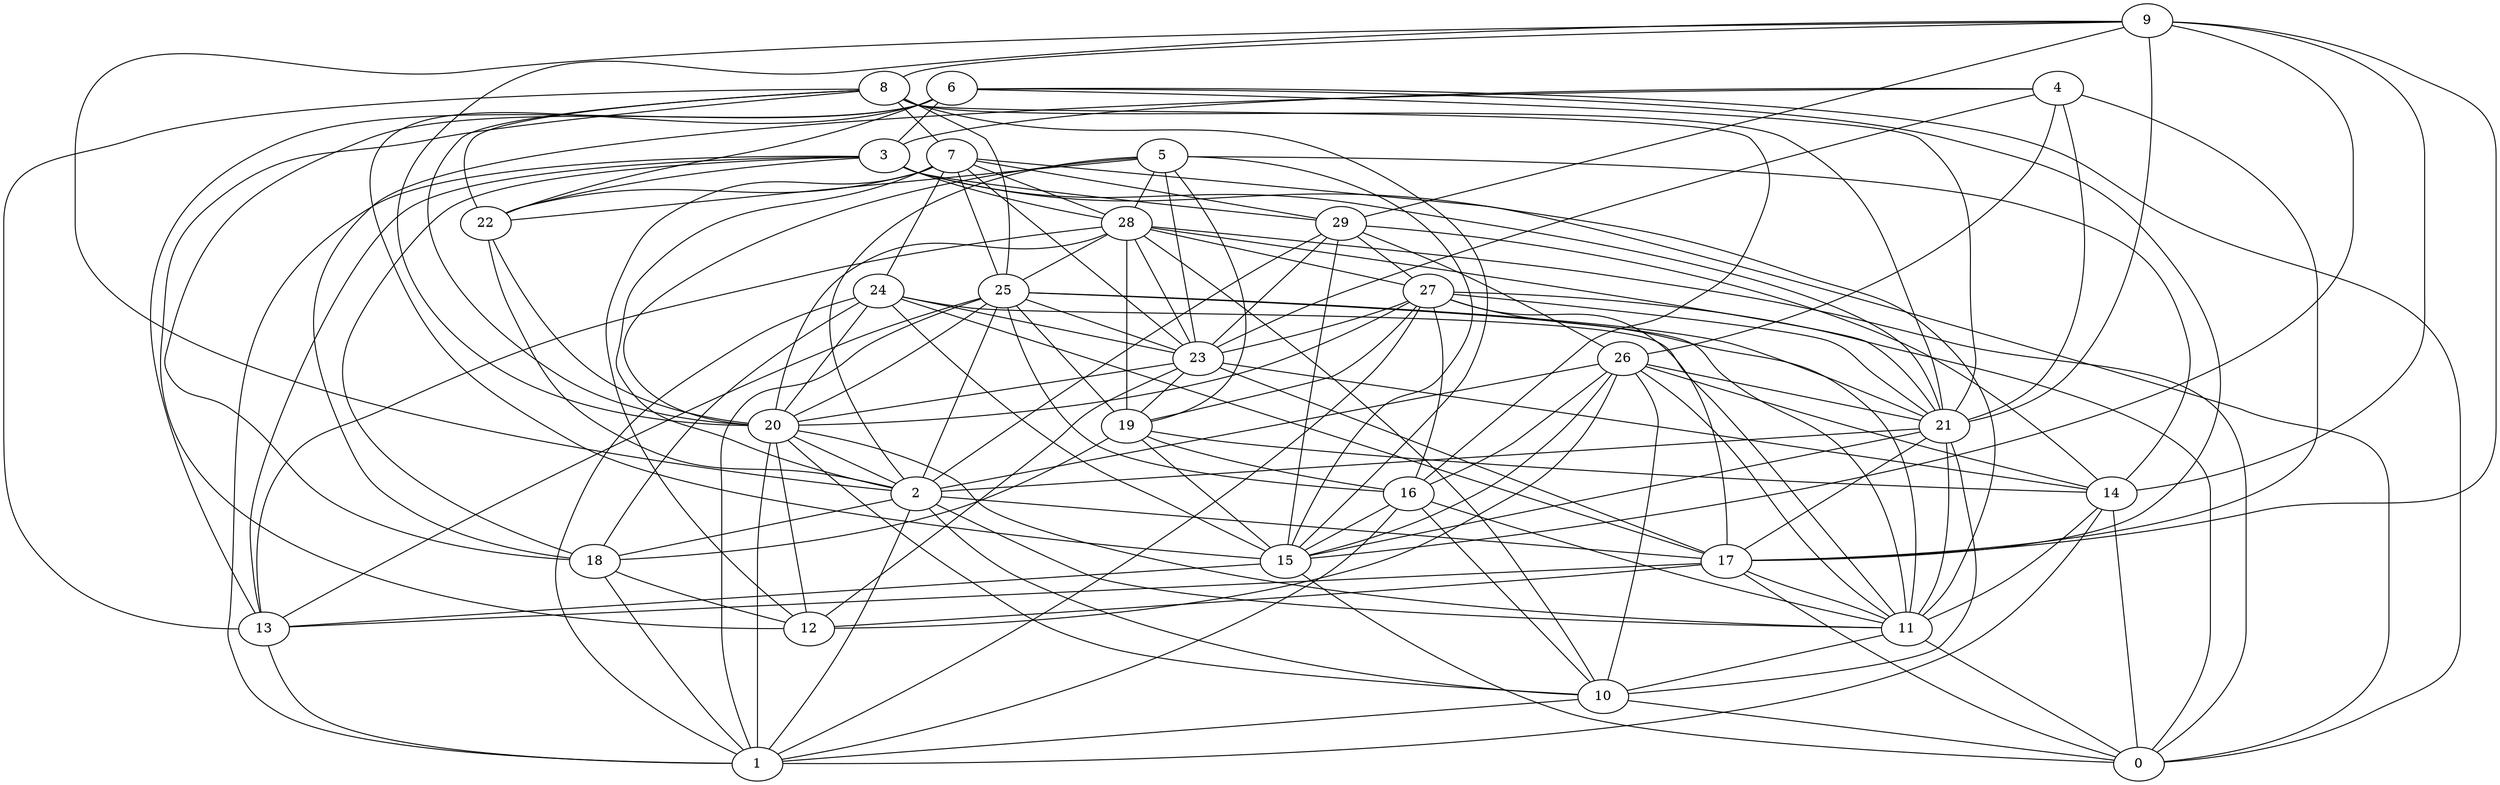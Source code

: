 digraph GG_graph {

subgraph G_graph {
edge [color = black]
"16" -> "11" [dir = none]
"16" -> "15" [dir = none]
"16" -> "10" [dir = none]
"8" -> "21" [dir = none]
"8" -> "12" [dir = none]
"8" -> "20" [dir = none]
"8" -> "25" [dir = none]
"8" -> "16" [dir = none]
"27" -> "1" [dir = none]
"27" -> "0" [dir = none]
"27" -> "11" [dir = none]
"27" -> "17" [dir = none]
"11" -> "0" [dir = none]
"11" -> "10" [dir = none]
"18" -> "1" [dir = none]
"24" -> "11" [dir = none]
"24" -> "15" [dir = none]
"24" -> "17" [dir = none]
"24" -> "20" [dir = none]
"24" -> "1" [dir = none]
"9" -> "2" [dir = none]
"9" -> "20" [dir = none]
"9" -> "14" [dir = none]
"9" -> "8" [dir = none]
"9" -> "29" [dir = none]
"22" -> "20" [dir = none]
"22" -> "2" [dir = none]
"5" -> "28" [dir = none]
"5" -> "14" [dir = none]
"5" -> "20" [dir = none]
"5" -> "19" [dir = none]
"20" -> "12" [dir = none]
"20" -> "1" [dir = none]
"20" -> "10" [dir = none]
"23" -> "19" [dir = none]
"23" -> "20" [dir = none]
"23" -> "14" [dir = none]
"21" -> "10" [dir = none]
"21" -> "11" [dir = none]
"21" -> "2" [dir = none]
"14" -> "11" [dir = none]
"14" -> "1" [dir = none]
"26" -> "21" [dir = none]
"26" -> "14" [dir = none]
"26" -> "12" [dir = none]
"26" -> "10" [dir = none]
"26" -> "15" [dir = none]
"29" -> "2" [dir = none]
"29" -> "27" [dir = none]
"29" -> "23" [dir = none]
"13" -> "1" [dir = none]
"15" -> "13" [dir = none]
"25" -> "23" [dir = none]
"25" -> "16" [dir = none]
"25" -> "21" [dir = none]
"25" -> "2" [dir = none]
"25" -> "19" [dir = none]
"25" -> "1" [dir = none]
"25" -> "20" [dir = none]
"25" -> "13" [dir = none]
"2" -> "17" [dir = none]
"2" -> "1" [dir = none]
"2" -> "18" [dir = none]
"17" -> "12" [dir = none]
"10" -> "0" [dir = none]
"7" -> "22" [dir = none]
"7" -> "2" [dir = none]
"7" -> "29" [dir = none]
"7" -> "11" [dir = none]
"28" -> "27" [dir = none]
"28" -> "20" [dir = none]
"28" -> "23" [dir = none]
"28" -> "10" [dir = none]
"19" -> "14" [dir = none]
"19" -> "18" [dir = none]
"19" -> "15" [dir = none]
"3" -> "28" [dir = none]
"3" -> "13" [dir = none]
"3" -> "0" [dir = none]
"3" -> "22" [dir = none]
"6" -> "15" [dir = none]
"6" -> "0" [dir = none]
"6" -> "17" [dir = none]
"4" -> "18" [dir = none]
"4" -> "26" [dir = none]
"4" -> "17" [dir = none]
"4" -> "23" [dir = none]
"8" -> "7" [dir = none]
"9" -> "21" [dir = none]
"9" -> "15" [dir = none]
"2" -> "11" [dir = none]
"14" -> "0" [dir = none]
"6" -> "13" [dir = none]
"20" -> "2" [dir = none]
"3" -> "29" [dir = none]
"5" -> "2" [dir = none]
"21" -> "17" [dir = none]
"27" -> "20" [dir = none]
"6" -> "22" [dir = none]
"7" -> "24" [dir = none]
"17" -> "13" [dir = none]
"16" -> "1" [dir = none]
"10" -> "1" [dir = none]
"2" -> "10" [dir = none]
"26" -> "11" [dir = none]
"26" -> "2" [dir = none]
"18" -> "12" [dir = none]
"28" -> "21" [dir = none]
"4" -> "3" [dir = none]
"24" -> "18" [dir = none]
"23" -> "17" [dir = none]
"25" -> "11" [dir = none]
"7" -> "28" [dir = none]
"29" -> "14" [dir = none]
"27" -> "19" [dir = none]
"5" -> "23" [dir = none]
"8" -> "15" [dir = none]
"8" -> "13" [dir = none]
"6" -> "18" [dir = none]
"21" -> "15" [dir = none]
"6" -> "21" [dir = none]
"27" -> "16" [dir = none]
"17" -> "11" [dir = none]
"3" -> "18" [dir = none]
"7" -> "23" [dir = none]
"3" -> "1" [dir = none]
"5" -> "15" [dir = none]
"28" -> "19" [dir = none]
"20" -> "11" [dir = none]
"28" -> "25" [dir = none]
"24" -> "23" [dir = none]
"7" -> "25" [dir = none]
"17" -> "0" [dir = none]
"5" -> "22" [dir = none]
"15" -> "0" [dir = none]
"4" -> "21" [dir = none]
"19" -> "16" [dir = none]
"29" -> "15" [dir = none]
"27" -> "23" [dir = none]
"23" -> "12" [dir = none]
"9" -> "17" [dir = none]
"3" -> "21" [dir = none]
"28" -> "0" [dir = none]
"7" -> "12" [dir = none]
"6" -> "3" [dir = none]
"29" -> "26" [dir = none]
"28" -> "13" [dir = none]
"8" -> "22" [dir = none]
"26" -> "16" [dir = none]
"27" -> "21" [dir = none]
}

}
